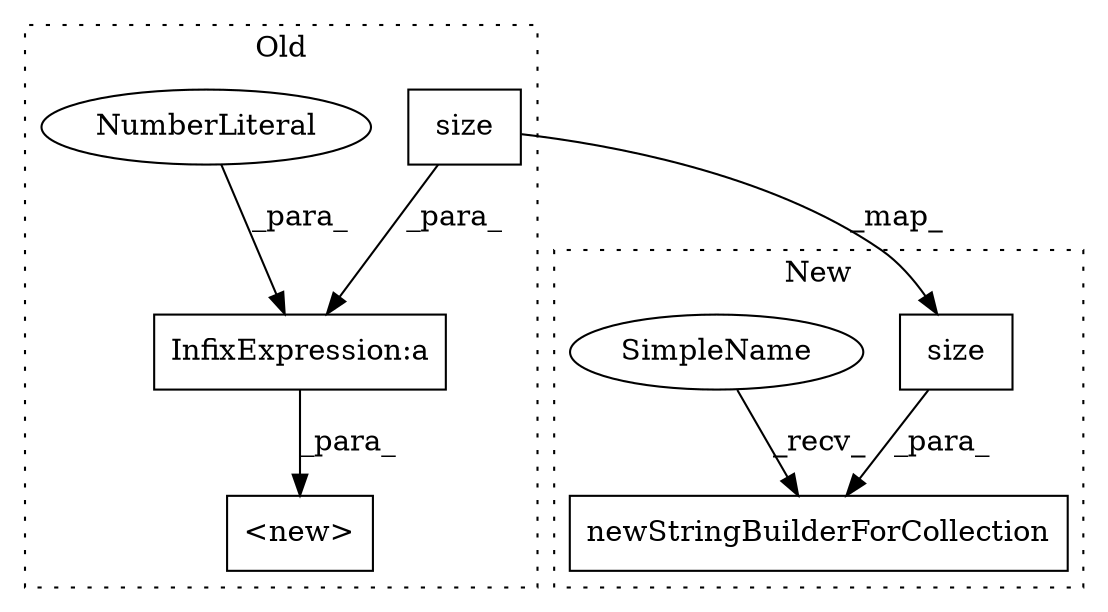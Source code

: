 digraph G {
subgraph cluster0 {
1 [label="size" a="32" s="55562" l="6" shape="box"];
3 [label="<new>" a="14" s="55540,55573" l="18,1" shape="box"];
4 [label="InfixExpression:a" a="27" s="55568" l="3" shape="box"];
5 [label="NumberLiteral" a="34" s="55571" l="2" shape="ellipse"];
label = "Old";
style="dotted";
}
subgraph cluster1 {
2 [label="size" a="32" s="55849" l="6" shape="box"];
6 [label="newStringBuilderForCollection" a="32" s="55815,55855" l="30,1" shape="box"];
7 [label="SimpleName" a="42" s="55802" l="12" shape="ellipse"];
label = "New";
style="dotted";
}
1 -> 4 [label="_para_"];
1 -> 2 [label="_map_"];
2 -> 6 [label="_para_"];
4 -> 3 [label="_para_"];
5 -> 4 [label="_para_"];
7 -> 6 [label="_recv_"];
}